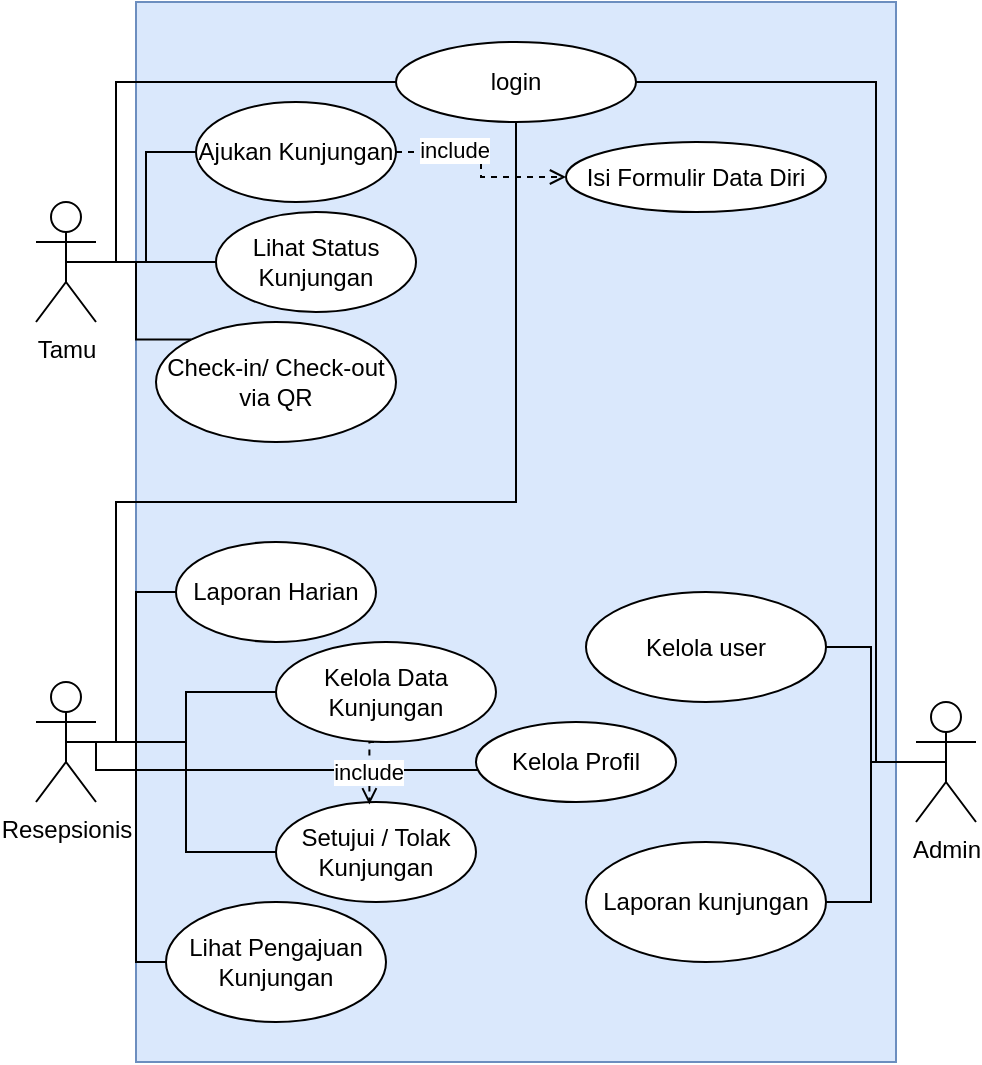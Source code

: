 <mxfile version="28.1.2">
  <diagram name="Halaman-1" id="W33IIvSQNtLLbJRaI3xW">
    <mxGraphModel dx="969" dy="554" grid="0" gridSize="10" guides="1" tooltips="1" connect="1" arrows="1" fold="1" page="1" pageScale="1" pageWidth="850" pageHeight="1100" math="0" shadow="0">
      <root>
        <mxCell id="0" />
        <mxCell id="1" parent="0" />
        <mxCell id="cxxq5ZzfnAStYUOtDj8U-3" value="" style="rounded=0;whiteSpace=wrap;html=1;fillColor=#dae8fc;strokeColor=#6c8ebf;" parent="1" vertex="1">
          <mxGeometry x="180" y="150" width="380" height="530" as="geometry" />
        </mxCell>
        <mxCell id="cxxq5ZzfnAStYUOtDj8U-30" style="edgeStyle=orthogonalEdgeStyle;rounded=0;orthogonalLoop=1;jettySize=auto;html=1;exitX=0.5;exitY=0;exitDx=0;exitDy=0;exitPerimeter=0;entryX=0.5;entryY=0;entryDx=0;entryDy=0;endArrow=none;endFill=0;" parent="1" source="cxxq5ZzfnAStYUOtDj8U-4" target="cxxq5ZzfnAStYUOtDj8U-21" edge="1">
          <mxGeometry relative="1" as="geometry">
            <Array as="points">
              <mxPoint x="145" y="520" />
              <mxPoint x="170" y="520" />
              <mxPoint x="170" y="400" />
              <mxPoint x="370" y="400" />
            </Array>
          </mxGeometry>
        </mxCell>
        <mxCell id="cxxq5ZzfnAStYUOtDj8U-32" style="edgeStyle=orthogonalEdgeStyle;rounded=0;orthogonalLoop=1;jettySize=auto;html=1;exitX=0.5;exitY=0.5;exitDx=0;exitDy=0;exitPerimeter=0;entryX=0;entryY=0.5;entryDx=0;entryDy=0;endArrow=none;endFill=0;" parent="1" source="cxxq5ZzfnAStYUOtDj8U-4" target="cxxq5ZzfnAStYUOtDj8U-14" edge="1">
          <mxGeometry relative="1" as="geometry" />
        </mxCell>
        <mxCell id="cxxq5ZzfnAStYUOtDj8U-33" style="edgeStyle=orthogonalEdgeStyle;rounded=0;orthogonalLoop=1;jettySize=auto;html=1;exitX=0.5;exitY=0.5;exitDx=0;exitDy=0;exitPerimeter=0;endArrow=none;endFill=0;" parent="1" source="cxxq5ZzfnAStYUOtDj8U-4" target="cxxq5ZzfnAStYUOtDj8U-15" edge="1">
          <mxGeometry relative="1" as="geometry" />
        </mxCell>
        <mxCell id="cxxq5ZzfnAStYUOtDj8U-34" style="edgeStyle=orthogonalEdgeStyle;rounded=0;orthogonalLoop=1;jettySize=auto;html=1;exitX=0.5;exitY=0.5;exitDx=0;exitDy=0;exitPerimeter=0;entryX=0;entryY=0.5;entryDx=0;entryDy=0;endArrow=none;endFill=0;" parent="1" source="cxxq5ZzfnAStYUOtDj8U-4" target="cxxq5ZzfnAStYUOtDj8U-16" edge="1">
          <mxGeometry relative="1" as="geometry" />
        </mxCell>
        <mxCell id="cxxq5ZzfnAStYUOtDj8U-35" style="edgeStyle=orthogonalEdgeStyle;rounded=0;orthogonalLoop=1;jettySize=auto;html=1;exitX=0.5;exitY=0.5;exitDx=0;exitDy=0;exitPerimeter=0;entryX=0;entryY=0.5;entryDx=0;entryDy=0;endArrow=none;endFill=0;" parent="1" source="cxxq5ZzfnAStYUOtDj8U-4" target="cxxq5ZzfnAStYUOtDj8U-17" edge="1">
          <mxGeometry relative="1" as="geometry">
            <Array as="points">
              <mxPoint x="180" y="520" />
              <mxPoint x="180" y="630" />
            </Array>
          </mxGeometry>
        </mxCell>
        <mxCell id="cxxq5ZzfnAStYUOtDj8U-4" value="Resepsionis" style="shape=umlActor;html=1;verticalLabelPosition=bottom;verticalAlign=top;align=center;" parent="1" vertex="1">
          <mxGeometry x="130" y="490" width="30" height="60" as="geometry" />
        </mxCell>
        <mxCell id="cxxq5ZzfnAStYUOtDj8U-26" style="edgeStyle=orthogonalEdgeStyle;rounded=0;orthogonalLoop=1;jettySize=auto;html=1;exitX=0.5;exitY=0.5;exitDx=0;exitDy=0;exitPerimeter=0;endArrow=none;endFill=0;" parent="1" source="cxxq5ZzfnAStYUOtDj8U-5" target="cxxq5ZzfnAStYUOtDj8U-20" edge="1">
          <mxGeometry relative="1" as="geometry" />
        </mxCell>
        <mxCell id="cxxq5ZzfnAStYUOtDj8U-27" style="edgeStyle=orthogonalEdgeStyle;rounded=0;orthogonalLoop=1;jettySize=auto;html=1;exitX=0.5;exitY=0.5;exitDx=0;exitDy=0;exitPerimeter=0;endArrow=none;endFill=0;" parent="1" source="cxxq5ZzfnAStYUOtDj8U-5" target="cxxq5ZzfnAStYUOtDj8U-19" edge="1">
          <mxGeometry relative="1" as="geometry" />
        </mxCell>
        <mxCell id="cxxq5ZzfnAStYUOtDj8U-28" style="edgeStyle=orthogonalEdgeStyle;rounded=0;orthogonalLoop=1;jettySize=auto;html=1;exitX=0.5;exitY=0.5;exitDx=0;exitDy=0;exitPerimeter=0;entryX=0;entryY=0;entryDx=0;entryDy=0;endArrow=none;endFill=0;" parent="1" source="cxxq5ZzfnAStYUOtDj8U-5" target="cxxq5ZzfnAStYUOtDj8U-18" edge="1">
          <mxGeometry relative="1" as="geometry">
            <Array as="points">
              <mxPoint x="180" y="280" />
              <mxPoint x="180" y="319" />
            </Array>
          </mxGeometry>
        </mxCell>
        <mxCell id="cxxq5ZzfnAStYUOtDj8U-29" style="edgeStyle=orthogonalEdgeStyle;rounded=0;orthogonalLoop=1;jettySize=auto;html=1;exitX=0.5;exitY=0.5;exitDx=0;exitDy=0;exitPerimeter=0;entryX=0;entryY=0.5;entryDx=0;entryDy=0;endArrow=none;endFill=0;" parent="1" source="cxxq5ZzfnAStYUOtDj8U-5" target="cxxq5ZzfnAStYUOtDj8U-21" edge="1">
          <mxGeometry relative="1" as="geometry">
            <Array as="points">
              <mxPoint x="170" y="280" />
              <mxPoint x="170" y="190" />
            </Array>
          </mxGeometry>
        </mxCell>
        <mxCell id="cxxq5ZzfnAStYUOtDj8U-5" value="Tamu" style="shape=umlActor;html=1;verticalLabelPosition=bottom;verticalAlign=top;align=center;" parent="1" vertex="1">
          <mxGeometry x="130" y="250" width="30" height="60" as="geometry" />
        </mxCell>
        <mxCell id="cxxq5ZzfnAStYUOtDj8U-39" style="edgeStyle=orthogonalEdgeStyle;rounded=0;orthogonalLoop=1;jettySize=auto;html=1;exitX=0.5;exitY=0.5;exitDx=0;exitDy=0;exitPerimeter=0;entryX=1;entryY=0.5;entryDx=0;entryDy=0;endArrow=none;endFill=0;" parent="1" source="cxxq5ZzfnAStYUOtDj8U-6" target="cxxq5ZzfnAStYUOtDj8U-12" edge="1">
          <mxGeometry relative="1" as="geometry" />
        </mxCell>
        <mxCell id="cxxq5ZzfnAStYUOtDj8U-40" style="edgeStyle=orthogonalEdgeStyle;rounded=0;orthogonalLoop=1;jettySize=auto;html=1;exitX=0.5;exitY=0.5;exitDx=0;exitDy=0;exitPerimeter=0;entryX=1;entryY=0.5;entryDx=0;entryDy=0;endArrow=none;endFill=0;" parent="1" source="cxxq5ZzfnAStYUOtDj8U-6" target="cxxq5ZzfnAStYUOtDj8U-13" edge="1">
          <mxGeometry relative="1" as="geometry" />
        </mxCell>
        <mxCell id="cxxq5ZzfnAStYUOtDj8U-41" style="edgeStyle=orthogonalEdgeStyle;rounded=0;orthogonalLoop=1;jettySize=auto;html=1;exitX=0.5;exitY=0.5;exitDx=0;exitDy=0;exitPerimeter=0;entryX=1;entryY=0.5;entryDx=0;entryDy=0;endArrow=none;endFill=0;" parent="1" source="cxxq5ZzfnAStYUOtDj8U-6" target="cxxq5ZzfnAStYUOtDj8U-21" edge="1">
          <mxGeometry relative="1" as="geometry">
            <Array as="points">
              <mxPoint x="550" y="530" />
              <mxPoint x="550" y="190" />
            </Array>
          </mxGeometry>
        </mxCell>
        <mxCell id="cxxq5ZzfnAStYUOtDj8U-6" value="Admin" style="shape=umlActor;html=1;verticalLabelPosition=bottom;verticalAlign=top;align=center;" parent="1" vertex="1">
          <mxGeometry x="570" y="500" width="30" height="60" as="geometry" />
        </mxCell>
        <mxCell id="cxxq5ZzfnAStYUOtDj8U-12" value="Laporan kunjungan" style="ellipse;whiteSpace=wrap;html=1;" parent="1" vertex="1">
          <mxGeometry x="405" y="570" width="120" height="60" as="geometry" />
        </mxCell>
        <mxCell id="cxxq5ZzfnAStYUOtDj8U-13" value="Kelola user" style="ellipse;whiteSpace=wrap;html=1;" parent="1" vertex="1">
          <mxGeometry x="405" y="445" width="120" height="55" as="geometry" />
        </mxCell>
        <mxCell id="cxxq5ZzfnAStYUOtDj8U-14" value="Laporan Harian" style="ellipse;whiteSpace=wrap;html=1;" parent="1" vertex="1">
          <mxGeometry x="200" y="420" width="100" height="50" as="geometry" />
        </mxCell>
        <mxCell id="cxxq5ZzfnAStYUOtDj8U-15" value="Kelola Data Kunjungan" style="ellipse;whiteSpace=wrap;html=1;" parent="1" vertex="1">
          <mxGeometry x="250" y="470" width="110" height="50" as="geometry" />
        </mxCell>
        <mxCell id="cxxq5ZzfnAStYUOtDj8U-16" value="Setujui / Tolak Kunjungan" style="ellipse;whiteSpace=wrap;html=1;" parent="1" vertex="1">
          <mxGeometry x="250" y="550" width="100" height="50" as="geometry" />
        </mxCell>
        <mxCell id="cxxq5ZzfnAStYUOtDj8U-17" value="Lihat Pengajuan Kunjungan" style="ellipse;whiteSpace=wrap;html=1;" parent="1" vertex="1">
          <mxGeometry x="195" y="600" width="110" height="60" as="geometry" />
        </mxCell>
        <mxCell id="cxxq5ZzfnAStYUOtDj8U-18" value="Check-in/ Check-out via QR" style="ellipse;whiteSpace=wrap;html=1;" parent="1" vertex="1">
          <mxGeometry x="190" y="310" width="120" height="60" as="geometry" />
        </mxCell>
        <mxCell id="cxxq5ZzfnAStYUOtDj8U-19" value="Lihat Status Kunjungan" style="ellipse;whiteSpace=wrap;html=1;" parent="1" vertex="1">
          <mxGeometry x="220" y="255" width="100" height="50" as="geometry" />
        </mxCell>
        <mxCell id="cxxq5ZzfnAStYUOtDj8U-45" style="edgeStyle=orthogonalEdgeStyle;rounded=0;orthogonalLoop=1;jettySize=auto;html=1;exitX=1;exitY=0.5;exitDx=0;exitDy=0;entryX=0;entryY=0.5;entryDx=0;entryDy=0;dashed=1;endArrow=open;endFill=0;" parent="1" source="cxxq5ZzfnAStYUOtDj8U-20" target="cxxq5ZzfnAStYUOtDj8U-44" edge="1">
          <mxGeometry relative="1" as="geometry" />
        </mxCell>
        <mxCell id="cxxq5ZzfnAStYUOtDj8U-47" value="include" style="edgeLabel;html=1;align=center;verticalAlign=middle;resizable=0;points=[];" parent="cxxq5ZzfnAStYUOtDj8U-45" vertex="1" connectable="0">
          <mxGeometry x="-0.414" y="1" relative="1" as="geometry">
            <mxPoint as="offset" />
          </mxGeometry>
        </mxCell>
        <mxCell id="cxxq5ZzfnAStYUOtDj8U-20" value="Ajukan Kunjungan" style="ellipse;whiteSpace=wrap;html=1;" parent="1" vertex="1">
          <mxGeometry x="210" y="200" width="100" height="50" as="geometry" />
        </mxCell>
        <mxCell id="cxxq5ZzfnAStYUOtDj8U-21" value="login" style="ellipse;whiteSpace=wrap;html=1;" parent="1" vertex="1">
          <mxGeometry x="310" y="170" width="120" height="40" as="geometry" />
        </mxCell>
        <mxCell id="cxxq5ZzfnAStYUOtDj8U-42" value="Kelola Profil" style="ellipse;whiteSpace=wrap;html=1;" parent="1" vertex="1">
          <mxGeometry x="350" y="510" width="100" height="40" as="geometry" />
        </mxCell>
        <mxCell id="cxxq5ZzfnAStYUOtDj8U-43" style="edgeStyle=orthogonalEdgeStyle;rounded=0;orthogonalLoop=1;jettySize=auto;html=1;exitX=0.5;exitY=0.5;exitDx=0;exitDy=0;exitPerimeter=0;entryX=0.009;entryY=0.605;entryDx=0;entryDy=0;entryPerimeter=0;endArrow=none;endFill=0;" parent="1" source="cxxq5ZzfnAStYUOtDj8U-4" target="cxxq5ZzfnAStYUOtDj8U-42" edge="1">
          <mxGeometry relative="1" as="geometry">
            <Array as="points">
              <mxPoint x="160" y="520" />
              <mxPoint x="160" y="534" />
              <mxPoint x="351" y="534" />
            </Array>
          </mxGeometry>
        </mxCell>
        <mxCell id="cxxq5ZzfnAStYUOtDj8U-44" value="Isi Formulir Data Diri" style="ellipse;whiteSpace=wrap;html=1;" parent="1" vertex="1">
          <mxGeometry x="395" y="220" width="130" height="35" as="geometry" />
        </mxCell>
        <mxCell id="cxxq5ZzfnAStYUOtDj8U-46" style="edgeStyle=orthogonalEdgeStyle;rounded=0;orthogonalLoop=1;jettySize=auto;html=1;exitX=0.5;exitY=1;exitDx=0;exitDy=0;entryX=0.467;entryY=0.024;entryDx=0;entryDy=0;entryPerimeter=0;endArrow=open;endFill=0;dashed=1;" parent="1" source="cxxq5ZzfnAStYUOtDj8U-15" target="cxxq5ZzfnAStYUOtDj8U-16" edge="1">
          <mxGeometry relative="1" as="geometry" />
        </mxCell>
        <mxCell id="cxxq5ZzfnAStYUOtDj8U-48" value="include" style="edgeLabel;html=1;align=center;verticalAlign=middle;resizable=0;points=[];" parent="cxxq5ZzfnAStYUOtDj8U-46" vertex="1" connectable="0">
          <mxGeometry x="0.186" y="-1" relative="1" as="geometry">
            <mxPoint as="offset" />
          </mxGeometry>
        </mxCell>
      </root>
    </mxGraphModel>
  </diagram>
</mxfile>
